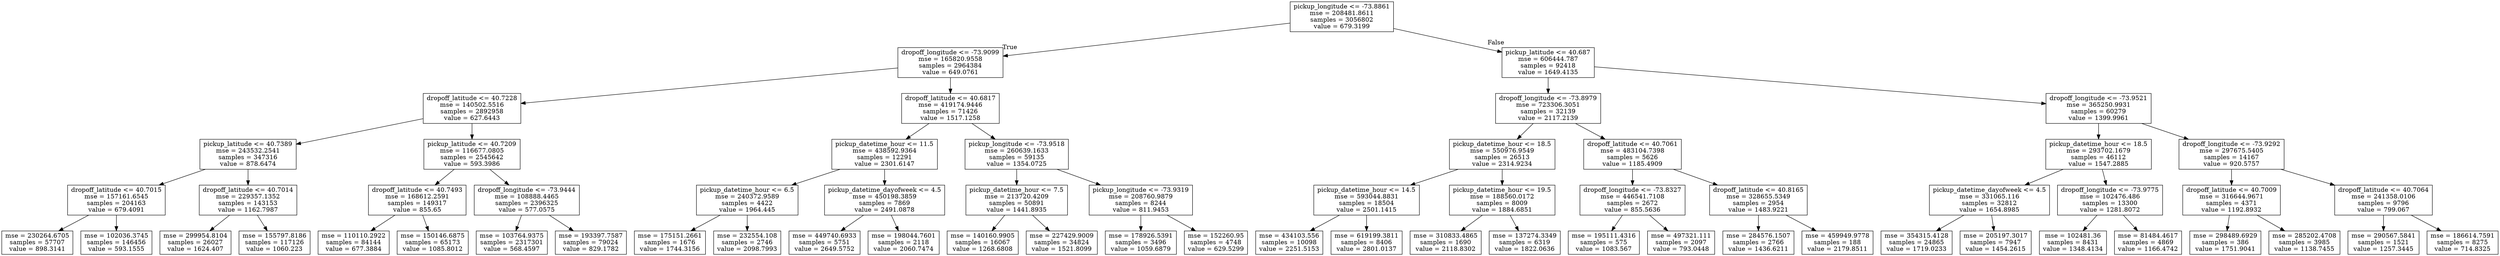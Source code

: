 digraph Tree {
node [shape=box] ;
0 [label="pickup_longitude <= -73.8861\nmse = 208481.8611\nsamples = 3056802\nvalue = 679.3199"] ;
1 [label="dropoff_longitude <= -73.9099\nmse = 165820.9558\nsamples = 2964384\nvalue = 649.0761"] ;
0 -> 1 [labeldistance=2.5, labelangle=45, headlabel="True"] ;
2 [label="dropoff_latitude <= 40.7228\nmse = 140502.5516\nsamples = 2892958\nvalue = 627.6443"] ;
1 -> 2 ;
3 [label="pickup_latitude <= 40.7389\nmse = 243532.2541\nsamples = 347316\nvalue = 878.6474"] ;
2 -> 3 ;
4 [label="dropoff_latitude <= 40.7015\nmse = 157161.6545\nsamples = 204163\nvalue = 679.4091"] ;
3 -> 4 ;
5 [label="mse = 230264.6705\nsamples = 57707\nvalue = 898.3141"] ;
4 -> 5 ;
6 [label="mse = 102036.3745\nsamples = 146456\nvalue = 593.1555"] ;
4 -> 6 ;
7 [label="dropoff_latitude <= 40.7014\nmse = 229357.1352\nsamples = 143153\nvalue = 1162.7987"] ;
3 -> 7 ;
8 [label="mse = 299954.8104\nsamples = 26027\nvalue = 1624.407"] ;
7 -> 8 ;
9 [label="mse = 155797.8186\nsamples = 117126\nvalue = 1060.223"] ;
7 -> 9 ;
10 [label="pickup_latitude <= 40.7209\nmse = 116677.0805\nsamples = 2545642\nvalue = 593.3986"] ;
2 -> 10 ;
11 [label="dropoff_latitude <= 40.7493\nmse = 168612.2591\nsamples = 149317\nvalue = 855.65"] ;
10 -> 11 ;
12 [label="mse = 110110.2922\nsamples = 84144\nvalue = 677.3884"] ;
11 -> 12 ;
13 [label="mse = 150146.6875\nsamples = 65173\nvalue = 1085.8012"] ;
11 -> 13 ;
14 [label="dropoff_longitude <= -73.9444\nmse = 108888.4465\nsamples = 2396325\nvalue = 577.0575"] ;
10 -> 14 ;
15 [label="mse = 103764.9375\nsamples = 2317301\nvalue = 568.4597"] ;
14 -> 15 ;
16 [label="mse = 193397.7587\nsamples = 79024\nvalue = 829.1782"] ;
14 -> 16 ;
17 [label="dropoff_latitude <= 40.6817\nmse = 419174.9446\nsamples = 71426\nvalue = 1517.1258"] ;
1 -> 17 ;
18 [label="pickup_datetime_hour <= 11.5\nmse = 438592.9364\nsamples = 12291\nvalue = 2301.6147"] ;
17 -> 18 ;
19 [label="pickup_datetime_hour <= 6.5\nmse = 240372.9589\nsamples = 4422\nvalue = 1964.445"] ;
18 -> 19 ;
20 [label="mse = 175151.2661\nsamples = 1676\nvalue = 1744.3156"] ;
19 -> 20 ;
21 [label="mse = 232554.108\nsamples = 2746\nvalue = 2098.7993"] ;
19 -> 21 ;
22 [label="pickup_datetime_dayofweek <= 4.5\nmse = 450198.3859\nsamples = 7869\nvalue = 2491.0878"] ;
18 -> 22 ;
23 [label="mse = 449740.6933\nsamples = 5751\nvalue = 2649.5752"] ;
22 -> 23 ;
24 [label="mse = 198044.7601\nsamples = 2118\nvalue = 2060.7474"] ;
22 -> 24 ;
25 [label="pickup_longitude <= -73.9518\nmse = 260639.1633\nsamples = 59135\nvalue = 1354.0725"] ;
17 -> 25 ;
26 [label="pickup_datetime_hour <= 7.5\nmse = 213720.4209\nsamples = 50891\nvalue = 1441.8935"] ;
25 -> 26 ;
27 [label="mse = 140160.9905\nsamples = 16067\nvalue = 1268.6808"] ;
26 -> 27 ;
28 [label="mse = 227429.9009\nsamples = 34824\nvalue = 1521.8099"] ;
26 -> 28 ;
29 [label="pickup_longitude <= -73.9319\nmse = 208760.9879\nsamples = 8244\nvalue = 811.9453"] ;
25 -> 29 ;
30 [label="mse = 178926.5391\nsamples = 3496\nvalue = 1059.6879"] ;
29 -> 30 ;
31 [label="mse = 152260.95\nsamples = 4748\nvalue = 629.5299"] ;
29 -> 31 ;
32 [label="pickup_latitude <= 40.687\nmse = 606444.787\nsamples = 92418\nvalue = 1649.4135"] ;
0 -> 32 [labeldistance=2.5, labelangle=-45, headlabel="False"] ;
33 [label="dropoff_longitude <= -73.8979\nmse = 723306.3051\nsamples = 32139\nvalue = 2117.2139"] ;
32 -> 33 ;
34 [label="pickup_datetime_hour <= 18.5\nmse = 550976.9549\nsamples = 26513\nvalue = 2314.9234"] ;
33 -> 34 ;
35 [label="pickup_datetime_hour <= 14.5\nmse = 593044.8831\nsamples = 18504\nvalue = 2501.1415"] ;
34 -> 35 ;
36 [label="mse = 434103.556\nsamples = 10098\nvalue = 2251.5153"] ;
35 -> 36 ;
37 [label="mse = 619199.3811\nsamples = 8406\nvalue = 2801.0137"] ;
35 -> 37 ;
38 [label="pickup_datetime_hour <= 19.5\nmse = 188560.0172\nsamples = 8009\nvalue = 1884.6851"] ;
34 -> 38 ;
39 [label="mse = 310833.4865\nsamples = 1690\nvalue = 2118.8302"] ;
38 -> 39 ;
40 [label="mse = 137274.3349\nsamples = 6319\nvalue = 1822.0636"] ;
38 -> 40 ;
41 [label="dropoff_latitude <= 40.7061\nmse = 483104.7398\nsamples = 5626\nvalue = 1185.4909"] ;
33 -> 41 ;
42 [label="dropoff_longitude <= -73.8327\nmse = 446541.7108\nsamples = 2672\nvalue = 855.5636"] ;
41 -> 42 ;
43 [label="mse = 195111.4316\nsamples = 575\nvalue = 1083.567"] ;
42 -> 43 ;
44 [label="mse = 497321.111\nsamples = 2097\nvalue = 793.0448"] ;
42 -> 44 ;
45 [label="dropoff_latitude <= 40.8165\nmse = 328655.5349\nsamples = 2954\nvalue = 1483.9221"] ;
41 -> 45 ;
46 [label="mse = 284576.1507\nsamples = 2766\nvalue = 1436.6211"] ;
45 -> 46 ;
47 [label="mse = 459949.9778\nsamples = 188\nvalue = 2179.8511"] ;
45 -> 47 ;
48 [label="dropoff_longitude <= -73.9521\nmse = 365250.9931\nsamples = 60279\nvalue = 1399.9961"] ;
32 -> 48 ;
49 [label="pickup_datetime_hour <= 18.5\nmse = 293702.1679\nsamples = 46112\nvalue = 1547.2885"] ;
48 -> 49 ;
50 [label="pickup_datetime_dayofweek <= 4.5\nmse = 331065.116\nsamples = 32812\nvalue = 1654.8985"] ;
49 -> 50 ;
51 [label="mse = 354315.4128\nsamples = 24865\nvalue = 1719.0233"] ;
50 -> 51 ;
52 [label="mse = 205197.3017\nsamples = 7947\nvalue = 1454.2615"] ;
50 -> 52 ;
53 [label="dropoff_longitude <= -73.9775\nmse = 102476.486\nsamples = 13300\nvalue = 1281.8072"] ;
49 -> 53 ;
54 [label="mse = 102481.36\nsamples = 8431\nvalue = 1348.4134"] ;
53 -> 54 ;
55 [label="mse = 81484.4617\nsamples = 4869\nvalue = 1166.4742"] ;
53 -> 55 ;
56 [label="dropoff_longitude <= -73.9292\nmse = 297675.5405\nsamples = 14167\nvalue = 920.5757"] ;
48 -> 56 ;
57 [label="dropoff_latitude <= 40.7009\nmse = 316644.9671\nsamples = 4371\nvalue = 1192.8932"] ;
56 -> 57 ;
58 [label="mse = 298489.6929\nsamples = 386\nvalue = 1751.9041"] ;
57 -> 58 ;
59 [label="mse = 285202.4708\nsamples = 3985\nvalue = 1138.7455"] ;
57 -> 59 ;
60 [label="dropoff_latitude <= 40.7064\nmse = 241358.0106\nsamples = 9796\nvalue = 799.067"] ;
56 -> 60 ;
61 [label="mse = 290567.5841\nsamples = 1521\nvalue = 1257.3445"] ;
60 -> 61 ;
62 [label="mse = 186614.7591\nsamples = 8275\nvalue = 714.8325"] ;
60 -> 62 ;
}